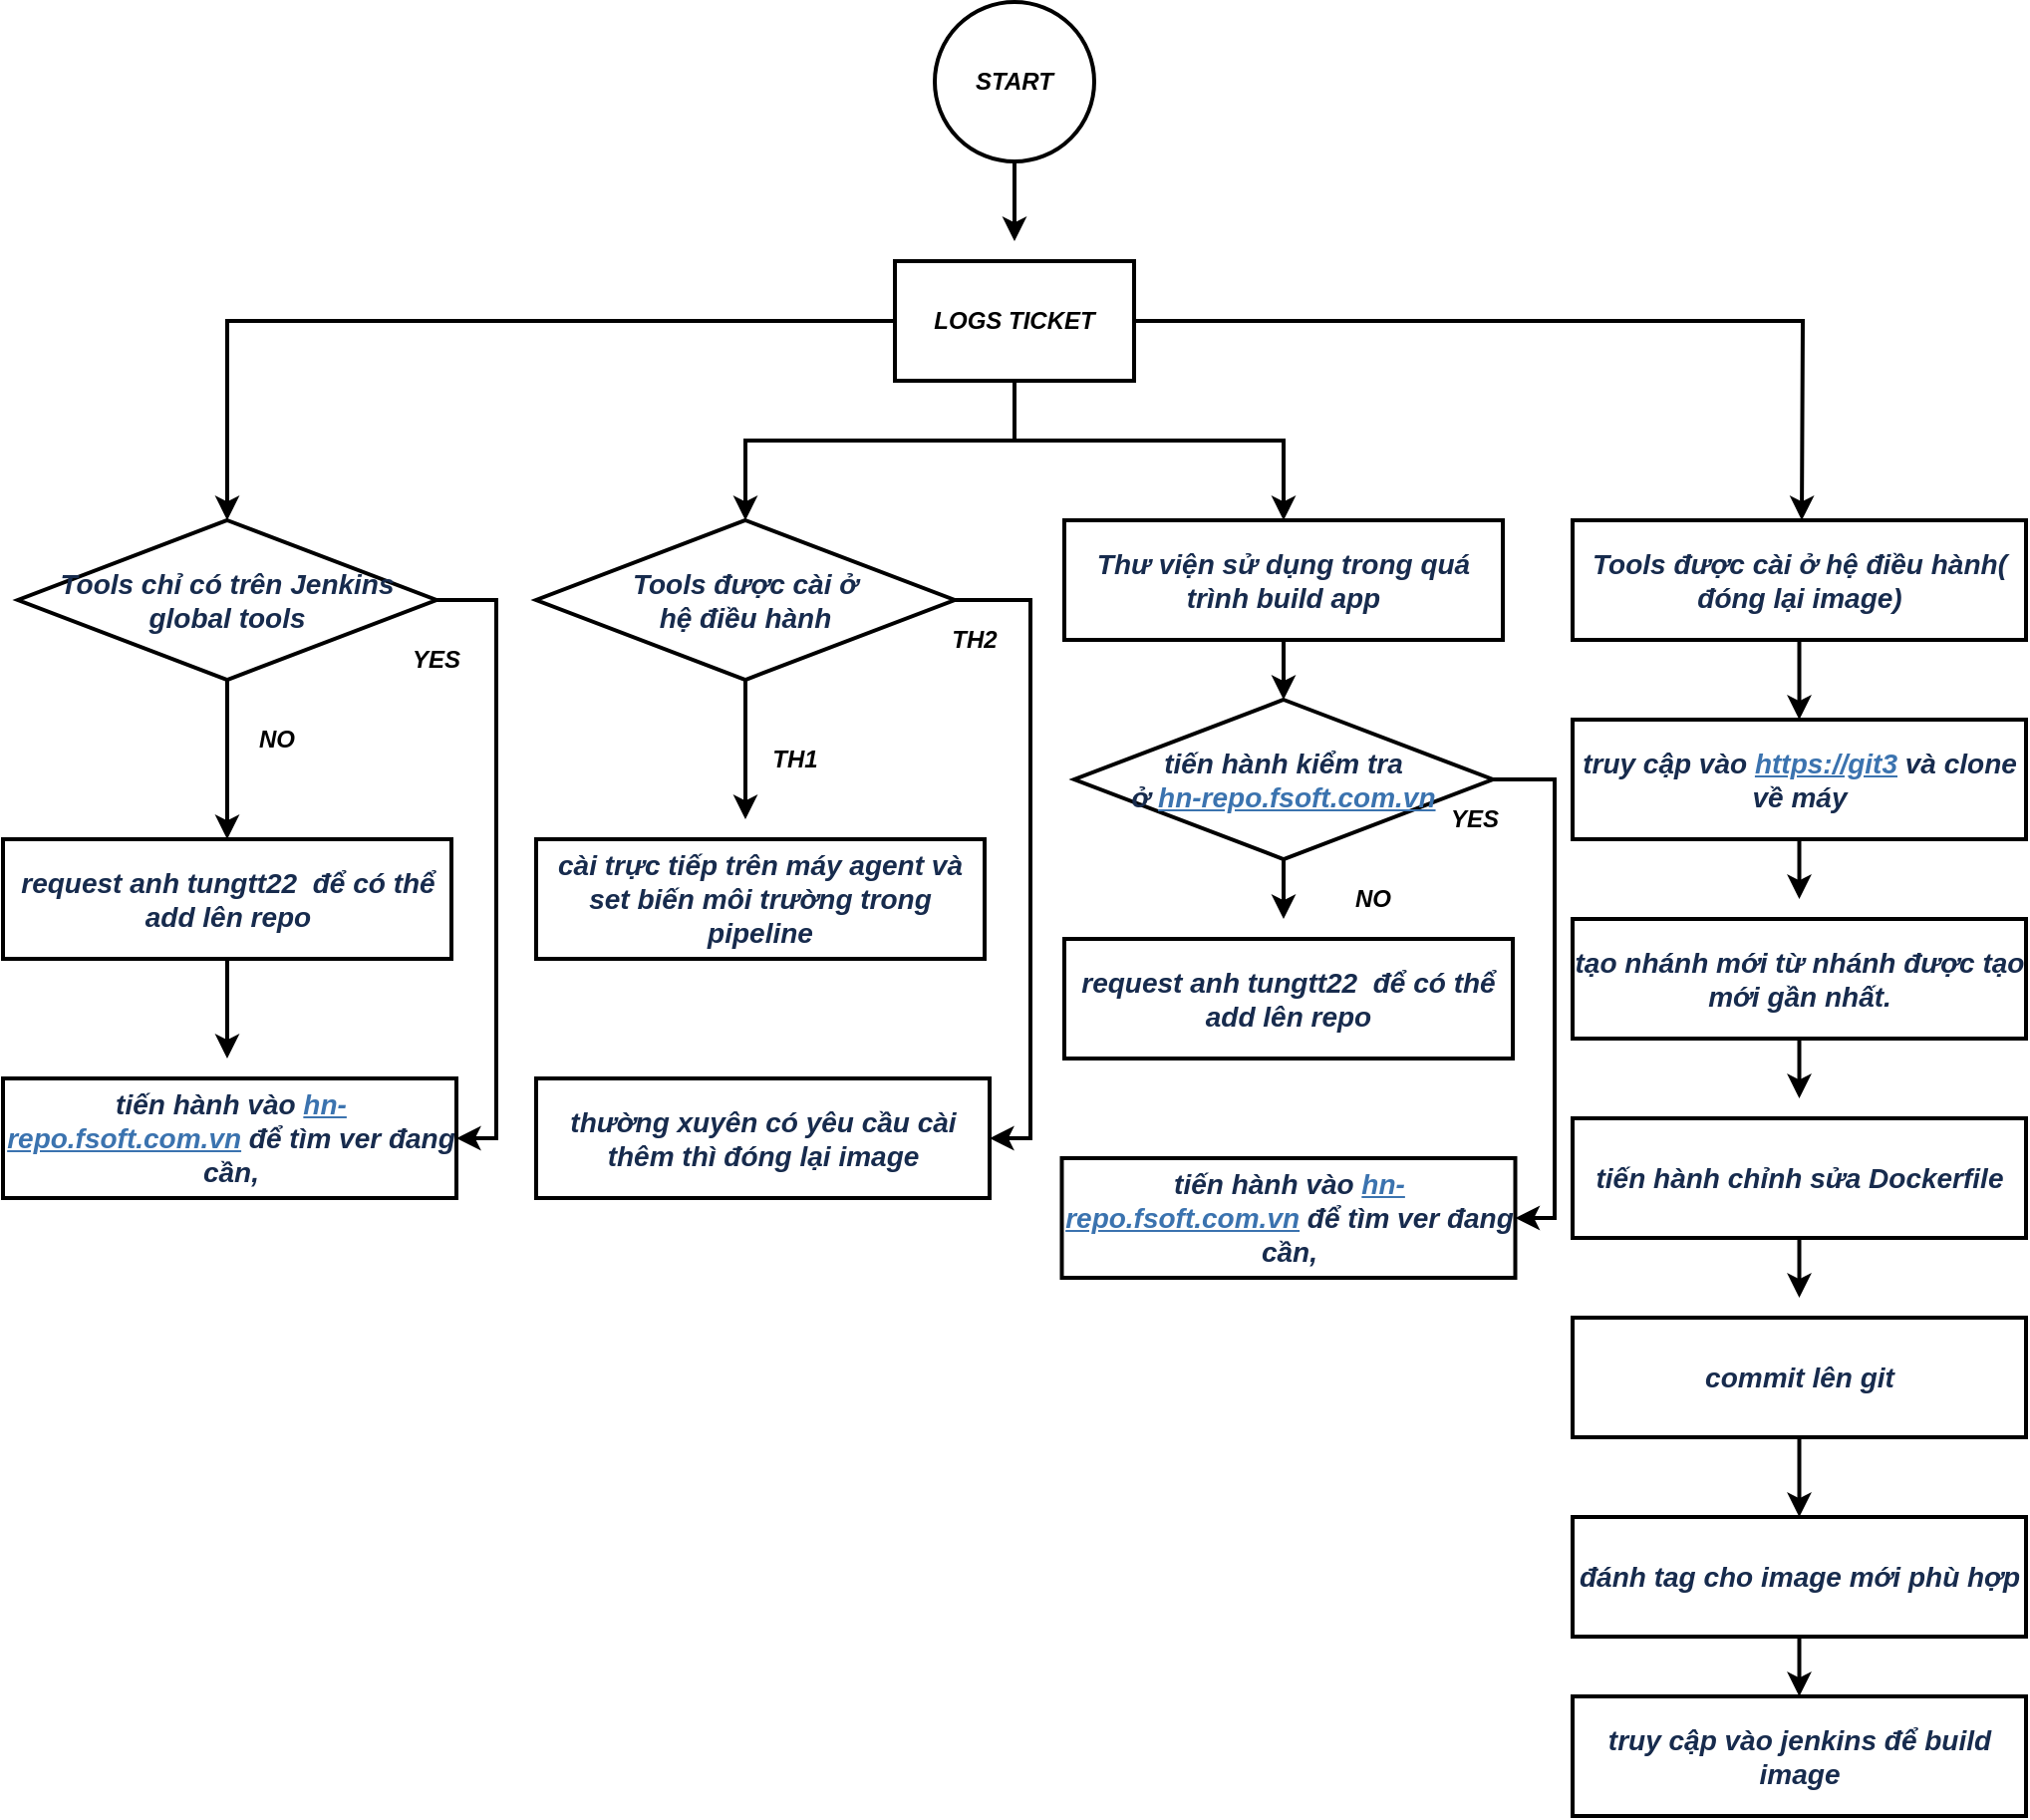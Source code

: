 <mxfile version="14.9.8" type="github">
  <diagram id="lUU1369Ov04XNidzJ1nA" name="Page-1">
    <mxGraphModel dx="2028" dy="733" grid="1" gridSize="10" guides="1" tooltips="1" connect="1" arrows="1" fold="1" page="0" pageScale="1" pageWidth="827" pageHeight="1169" math="0" shadow="0">
      <root>
        <mxCell id="0" />
        <mxCell id="1" parent="0" />
        <mxCell id="ZBARFj78i8StIJnQIs7P-3" style="edgeStyle=orthogonalEdgeStyle;rounded=0;orthogonalLoop=1;jettySize=auto;html=1;strokeWidth=2;fontStyle=3;align=center;" parent="1" source="ZBARFj78i8StIJnQIs7P-1" edge="1">
          <mxGeometry relative="1" as="geometry">
            <mxPoint x="70" y="160" as="targetPoint" />
          </mxGeometry>
        </mxCell>
        <mxCell id="ZBARFj78i8StIJnQIs7P-1" value="START" style="ellipse;whiteSpace=wrap;html=1;aspect=fixed;strokeWidth=2;fontStyle=3;align=center;" parent="1" vertex="1">
          <mxGeometry x="30" y="40" width="80" height="80" as="geometry" />
        </mxCell>
        <mxCell id="ZBARFj78i8StIJnQIs7P-8" value="" style="edgeStyle=orthogonalEdgeStyle;rounded=0;orthogonalLoop=1;jettySize=auto;html=1;strokeWidth=2;fontStyle=3;align=center;" parent="1" source="ZBARFj78i8StIJnQIs7P-2" edge="1">
          <mxGeometry relative="1" as="geometry">
            <mxPoint x="205" y="300" as="targetPoint" />
            <Array as="points">
              <mxPoint x="70" y="260" />
              <mxPoint x="205" y="260" />
            </Array>
          </mxGeometry>
        </mxCell>
        <mxCell id="ZBARFj78i8StIJnQIs7P-14" style="edgeStyle=orthogonalEdgeStyle;rounded=0;orthogonalLoop=1;jettySize=auto;html=1;entryX=0.5;entryY=0;entryDx=0;entryDy=0;strokeWidth=2;fontStyle=3;align=center;" parent="1" source="ZBARFj78i8StIJnQIs7P-2" target="ZBARFj78i8StIJnQIs7P-5" edge="1">
          <mxGeometry relative="1" as="geometry">
            <Array as="points">
              <mxPoint x="70" y="260" />
              <mxPoint x="-65" y="260" />
            </Array>
          </mxGeometry>
        </mxCell>
        <mxCell id="ZBARFj78i8StIJnQIs7P-15" style="edgeStyle=orthogonalEdgeStyle;rounded=0;orthogonalLoop=1;jettySize=auto;html=1;strokeWidth=2;fontStyle=3;align=center;" parent="1" source="ZBARFj78i8StIJnQIs7P-2" target="ZBARFj78i8StIJnQIs7P-4" edge="1">
          <mxGeometry relative="1" as="geometry" />
        </mxCell>
        <mxCell id="ZBARFj78i8StIJnQIs7P-16" style="edgeStyle=orthogonalEdgeStyle;rounded=0;orthogonalLoop=1;jettySize=auto;html=1;entryX=0.5;entryY=0;entryDx=0;entryDy=0;strokeWidth=2;fontStyle=3;align=center;" parent="1" source="ZBARFj78i8StIJnQIs7P-2" edge="1">
          <mxGeometry relative="1" as="geometry">
            <mxPoint x="465" y="300" as="targetPoint" />
          </mxGeometry>
        </mxCell>
        <mxCell id="ZBARFj78i8StIJnQIs7P-2" value="LOGS TICKET" style="rounded=0;whiteSpace=wrap;html=1;strokeWidth=2;fontStyle=3;align=center;" parent="1" vertex="1">
          <mxGeometry x="10" y="170" width="120" height="60" as="geometry" />
        </mxCell>
        <mxCell id="ZBARFj78i8StIJnQIs7P-18" style="edgeStyle=orthogonalEdgeStyle;rounded=0;orthogonalLoop=1;jettySize=auto;html=1;entryX=0.5;entryY=0;entryDx=0;entryDy=0;strokeWidth=2;fontStyle=3;align=center;" parent="1" source="ZBARFj78i8StIJnQIs7P-4" target="ZBARFj78i8StIJnQIs7P-17" edge="1">
          <mxGeometry relative="1" as="geometry" />
        </mxCell>
        <mxCell id="ZBARFj78i8StIJnQIs7P-23" style="edgeStyle=orthogonalEdgeStyle;rounded=0;orthogonalLoop=1;jettySize=auto;html=1;entryX=1;entryY=0.5;entryDx=0;entryDy=0;strokeWidth=2;fontStyle=3;align=center;" parent="1" source="ZBARFj78i8StIJnQIs7P-4" target="ZBARFj78i8StIJnQIs7P-21" edge="1">
          <mxGeometry relative="1" as="geometry">
            <Array as="points">
              <mxPoint x="-190" y="340" />
              <mxPoint x="-190" y="610" />
            </Array>
          </mxGeometry>
        </mxCell>
        <mxCell id="ZBARFj78i8StIJnQIs7P-4" value="&lt;span style=&quot;color: rgb(23, 43, 77); font-size: 14px;&quot;&gt;Tools chỉ có trên Jenkins &lt;br&gt;global tools&lt;/span&gt;" style="rhombus;whiteSpace=wrap;html=1;strokeWidth=2;fontStyle=3;align=center;" parent="1" vertex="1">
          <mxGeometry x="-430" y="300" width="210" height="80" as="geometry" />
        </mxCell>
        <mxCell id="ZBARFj78i8StIJnQIs7P-30" style="edgeStyle=orthogonalEdgeStyle;rounded=0;orthogonalLoop=1;jettySize=auto;html=1;strokeWidth=2;fontStyle=3;align=center;" parent="1" source="ZBARFj78i8StIJnQIs7P-5" edge="1">
          <mxGeometry relative="1" as="geometry">
            <mxPoint x="-65" y="450" as="targetPoint" />
          </mxGeometry>
        </mxCell>
        <mxCell id="ZBARFj78i8StIJnQIs7P-31" style="edgeStyle=orthogonalEdgeStyle;rounded=0;orthogonalLoop=1;jettySize=auto;html=1;entryX=1;entryY=0.5;entryDx=0;entryDy=0;strokeWidth=2;fontStyle=3;align=center;" parent="1" source="ZBARFj78i8StIJnQIs7P-5" target="ZBARFj78i8StIJnQIs7P-28" edge="1">
          <mxGeometry relative="1" as="geometry">
            <Array as="points">
              <mxPoint x="78" y="340" />
              <mxPoint x="78" y="610" />
            </Array>
          </mxGeometry>
        </mxCell>
        <mxCell id="ZBARFj78i8StIJnQIs7P-5" value="&lt;span style=&quot;color: rgb(23, 43, 77); font-size: 14px;&quot;&gt;Tools được cài ở &lt;br&gt;hệ điều hành&lt;/span&gt;" style="rhombus;whiteSpace=wrap;html=1;strokeWidth=2;fontStyle=3;align=center;" parent="1" vertex="1">
          <mxGeometry x="-170" y="300" width="210" height="80" as="geometry" />
        </mxCell>
        <mxCell id="ZBARFj78i8StIJnQIs7P-26" style="edgeStyle=orthogonalEdgeStyle;rounded=0;orthogonalLoop=1;jettySize=auto;html=1;strokeWidth=2;fontStyle=3;align=center;" parent="1" source="ZBARFj78i8StIJnQIs7P-17" edge="1">
          <mxGeometry relative="1" as="geometry">
            <mxPoint x="-325" y="570" as="targetPoint" />
          </mxGeometry>
        </mxCell>
        <mxCell id="ZBARFj78i8StIJnQIs7P-17" value="&lt;span style=&quot;color: rgb(23, 43, 77); font-size: 14px;&quot;&gt;request anh tungtt22&amp;nbsp; để có thể add lên repo&lt;/span&gt;" style="rounded=0;whiteSpace=wrap;html=1;strokeWidth=2;fontStyle=3;align=center;" parent="1" vertex="1">
          <mxGeometry x="-437.5" y="460" width="225" height="60" as="geometry" />
        </mxCell>
        <mxCell id="ZBARFj78i8StIJnQIs7P-19" value="NO" style="text;html=1;strokeColor=none;fillColor=none;align=center;verticalAlign=middle;whiteSpace=wrap;rounded=0;strokeWidth=2;fontStyle=3" parent="1" vertex="1">
          <mxGeometry x="-320" y="400" width="40" height="20" as="geometry" />
        </mxCell>
        <mxCell id="ZBARFj78i8StIJnQIs7P-21" value="&lt;span style=&quot;color: rgb(23, 43, 77); font-size: 14px;&quot;&gt;tiến hành vào&amp;nbsp;&lt;/span&gt;&lt;a class=&quot;external-link&quot; href=&quot;http://hn-repo.fsoft.com.vn/&quot; style=&quot;color: rgb(59, 115, 175); font-size: 14px;&quot;&gt;hn-repo.fsoft.com.vn&lt;/a&gt;&lt;span style=&quot;color: rgb(23, 43, 77); font-size: 14px;&quot;&gt;&amp;nbsp;để tìm ver đang cần,&lt;/span&gt;" style="rounded=0;whiteSpace=wrap;html=1;strokeWidth=2;fontStyle=3;align=center;" parent="1" vertex="1">
          <mxGeometry x="-437.5" y="580" width="227.5" height="60" as="geometry" />
        </mxCell>
        <mxCell id="ZBARFj78i8StIJnQIs7P-24" value="YES" style="text;html=1;strokeColor=none;fillColor=none;align=center;verticalAlign=middle;whiteSpace=wrap;rounded=0;strokeWidth=2;fontStyle=3" parent="1" vertex="1">
          <mxGeometry x="-240" y="360" width="40" height="20" as="geometry" />
        </mxCell>
        <mxCell id="ZBARFj78i8StIJnQIs7P-27" value="&lt;span style=&quot;color: rgb(23, 43, 77); font-size: 14px;&quot;&gt;cài trực tiếp trên máy agent và set biến môi trường trong pipeline&lt;/span&gt;" style="rounded=0;whiteSpace=wrap;html=1;strokeWidth=2;fontStyle=3;align=center;" parent="1" vertex="1">
          <mxGeometry x="-170" y="460" width="225" height="60" as="geometry" />
        </mxCell>
        <mxCell id="ZBARFj78i8StIJnQIs7P-28" value="&lt;span style=&quot;color: rgb(23, 43, 77); font-size: 14px;&quot;&gt;thường xuyên có yêu cầu cài thêm thì đóng lại image&lt;/span&gt;" style="rounded=0;whiteSpace=wrap;html=1;strokeWidth=2;fontStyle=3;align=center;" parent="1" vertex="1">
          <mxGeometry x="-170" y="580" width="227.5" height="60" as="geometry" />
        </mxCell>
        <mxCell id="ZBARFj78i8StIJnQIs7P-32" value="TH1" style="text;html=1;strokeColor=none;fillColor=none;align=center;verticalAlign=middle;whiteSpace=wrap;rounded=0;strokeWidth=2;fontStyle=3" parent="1" vertex="1">
          <mxGeometry x="-60" y="410" width="40" height="20" as="geometry" />
        </mxCell>
        <mxCell id="ZBARFj78i8StIJnQIs7P-33" value="TH2" style="text;html=1;strokeColor=none;fillColor=none;align=center;verticalAlign=middle;whiteSpace=wrap;rounded=0;strokeWidth=2;fontStyle=3" parent="1" vertex="1">
          <mxGeometry x="30" y="350" width="40" height="20" as="geometry" />
        </mxCell>
        <mxCell id="ZBARFj78i8StIJnQIs7P-43" style="edgeStyle=orthogonalEdgeStyle;rounded=0;orthogonalLoop=1;jettySize=auto;html=1;entryX=1;entryY=0.5;entryDx=0;entryDy=0;strokeWidth=2;fontStyle=3;align=center;" parent="1" source="ZBARFj78i8StIJnQIs7P-36" target="ZBARFj78i8StIJnQIs7P-40" edge="1">
          <mxGeometry relative="1" as="geometry">
            <Array as="points">
              <mxPoint x="341" y="430" />
              <mxPoint x="341" y="650" />
            </Array>
          </mxGeometry>
        </mxCell>
        <mxCell id="ZBARFj78i8StIJnQIs7P-45" style="edgeStyle=orthogonalEdgeStyle;rounded=0;orthogonalLoop=1;jettySize=auto;html=1;strokeWidth=2;fontStyle=3;align=center;" parent="1" source="ZBARFj78i8StIJnQIs7P-36" edge="1">
          <mxGeometry relative="1" as="geometry">
            <mxPoint x="205" y="500" as="targetPoint" />
          </mxGeometry>
        </mxCell>
        <mxCell id="ZBARFj78i8StIJnQIs7P-36" value="&lt;span style=&quot;color: rgb(23, 43, 77); font-size: 14px;&quot;&gt;tiến hành kiểm tra &lt;br&gt;ở&amp;nbsp;&lt;/span&gt;&lt;a class=&quot;external-link&quot; href=&quot;http://hn-repo.fsoft.com.vn/&quot; style=&quot;color: rgb(59, 115, 175); font-size: 14px;&quot;&gt;hn-repo.fsoft.com.vn&lt;/a&gt;" style="rhombus;whiteSpace=wrap;html=1;strokeWidth=2;fontStyle=3;align=center;" parent="1" vertex="1">
          <mxGeometry x="100" y="390" width="210" height="80" as="geometry" />
        </mxCell>
        <mxCell id="ZBARFj78i8StIJnQIs7P-38" value="" style="edgeStyle=orthogonalEdgeStyle;rounded=0;orthogonalLoop=1;jettySize=auto;html=1;strokeWidth=2;fontStyle=3;align=center;" parent="1" source="ZBARFj78i8StIJnQIs7P-37" target="ZBARFj78i8StIJnQIs7P-36" edge="1">
          <mxGeometry relative="1" as="geometry" />
        </mxCell>
        <mxCell id="ZBARFj78i8StIJnQIs7P-37" value="&lt;span style=&quot;color: rgb(23, 43, 77); font-size: 14px;&quot;&gt;Thư viện sử dụng trong quá trình build app&lt;/span&gt;" style="rounded=0;whiteSpace=wrap;html=1;strokeWidth=2;fontStyle=3;align=center;" parent="1" vertex="1">
          <mxGeometry x="95" y="300" width="220" height="60" as="geometry" />
        </mxCell>
        <mxCell id="ZBARFj78i8StIJnQIs7P-39" value="&lt;span style=&quot;color: rgb(23, 43, 77); font-size: 14px;&quot;&gt;request anh tungtt22&amp;nbsp; để có thể add lên repo&lt;/span&gt;" style="rounded=0;whiteSpace=wrap;html=1;strokeWidth=2;fontStyle=3;align=center;" parent="1" vertex="1">
          <mxGeometry x="95" y="510" width="225" height="60" as="geometry" />
        </mxCell>
        <mxCell id="ZBARFj78i8StIJnQIs7P-40" value="&lt;span style=&quot;color: rgb(23, 43, 77); font-size: 14px;&quot;&gt;tiến hành vào&amp;nbsp;&lt;/span&gt;&lt;a class=&quot;external-link&quot; href=&quot;http://hn-repo.fsoft.com.vn/&quot; style=&quot;color: rgb(59, 115, 175); font-size: 14px;&quot;&gt;hn-repo.fsoft.com.vn&lt;/a&gt;&lt;span style=&quot;color: rgb(23, 43, 77); font-size: 14px;&quot;&gt;&amp;nbsp;để tìm ver đang cần,&lt;/span&gt;" style="rounded=0;whiteSpace=wrap;html=1;strokeWidth=2;fontStyle=3;align=center;" parent="1" vertex="1">
          <mxGeometry x="93.75" y="620" width="227.5" height="60" as="geometry" />
        </mxCell>
        <mxCell id="ZBARFj78i8StIJnQIs7P-41" value="NO" style="text;html=1;strokeColor=none;fillColor=none;align=center;verticalAlign=middle;whiteSpace=wrap;rounded=0;strokeWidth=2;fontStyle=3" parent="1" vertex="1">
          <mxGeometry x="230" y="480" width="40" height="20" as="geometry" />
        </mxCell>
        <mxCell id="ZBARFj78i8StIJnQIs7P-42" value="YES" style="text;html=1;strokeColor=none;fillColor=none;align=center;verticalAlign=middle;whiteSpace=wrap;rounded=0;strokeWidth=2;fontStyle=3" parent="1" vertex="1">
          <mxGeometry x="281.25" y="440" width="40" height="20" as="geometry" />
        </mxCell>
        <mxCell id="ZBARFj78i8StIJnQIs7P-49" style="edgeStyle=orthogonalEdgeStyle;rounded=0;orthogonalLoop=1;jettySize=auto;html=1;entryX=0.5;entryY=0;entryDx=0;entryDy=0;strokeWidth=2;fontStyle=3;align=center;" parent="1" source="ZBARFj78i8StIJnQIs7P-47" target="ZBARFj78i8StIJnQIs7P-48" edge="1">
          <mxGeometry relative="1" as="geometry" />
        </mxCell>
        <mxCell id="ZBARFj78i8StIJnQIs7P-47" value="&lt;span style=&quot;color: rgb(23, 43, 77); font-size: 14px;&quot;&gt;Tools được cài ở hệ điều hành( đóng lại image)&lt;/span&gt;" style="rounded=0;whiteSpace=wrap;html=1;strokeWidth=2;fontStyle=3;align=center;" parent="1" vertex="1">
          <mxGeometry x="350" y="300" width="227.5" height="60" as="geometry" />
        </mxCell>
        <mxCell id="ZBARFj78i8StIJnQIs7P-55" style="edgeStyle=orthogonalEdgeStyle;rounded=0;orthogonalLoop=1;jettySize=auto;html=1;strokeWidth=2;fontStyle=3;align=center;" parent="1" source="ZBARFj78i8StIJnQIs7P-48" edge="1">
          <mxGeometry relative="1" as="geometry">
            <mxPoint x="463.75" y="490" as="targetPoint" />
          </mxGeometry>
        </mxCell>
        <mxCell id="ZBARFj78i8StIJnQIs7P-48" value="&lt;span style=&quot;color: rgb(23, 43, 77); font-size: 14px;&quot;&gt;truy cập vào&amp;nbsp;&lt;/span&gt;&lt;a class=&quot;external-link&quot; href=&quot;https://git3.fsoft.com.vn/GROUP/DevOps/SDS/aapk-images.git&quot; style=&quot;color: rgb(59, 115, 175); font-size: 14px;&quot;&gt;https://git3&lt;/a&gt;&lt;span style=&quot;color: rgb(23, 43, 77); font-size: 14px;&quot;&gt;&amp;nbsp;và clone về máy&lt;/span&gt;" style="rounded=0;whiteSpace=wrap;html=1;strokeWidth=2;fontStyle=3;align=center;" parent="1" vertex="1">
          <mxGeometry x="350" y="400" width="227.5" height="60" as="geometry" />
        </mxCell>
        <mxCell id="ZBARFj78i8StIJnQIs7P-56" style="edgeStyle=orthogonalEdgeStyle;rounded=0;orthogonalLoop=1;jettySize=auto;html=1;strokeWidth=2;fontStyle=3;align=center;" parent="1" source="ZBARFj78i8StIJnQIs7P-50" edge="1">
          <mxGeometry relative="1" as="geometry">
            <mxPoint x="463.75" y="590" as="targetPoint" />
          </mxGeometry>
        </mxCell>
        <mxCell id="ZBARFj78i8StIJnQIs7P-50" value="&lt;span style=&quot;color: rgb(23, 43, 77); font-size: 14px;&quot;&gt;tạo nhánh mới từ nhánh được tạo mới gần nhất.&lt;/span&gt;" style="rounded=0;whiteSpace=wrap;html=1;strokeWidth=2;fontStyle=3;align=center;" parent="1" vertex="1">
          <mxGeometry x="350" y="500" width="227.5" height="60" as="geometry" />
        </mxCell>
        <mxCell id="ZBARFj78i8StIJnQIs7P-57" style="edgeStyle=orthogonalEdgeStyle;rounded=0;orthogonalLoop=1;jettySize=auto;html=1;strokeWidth=2;fontStyle=3;align=center;" parent="1" source="ZBARFj78i8StIJnQIs7P-51" edge="1">
          <mxGeometry relative="1" as="geometry">
            <mxPoint x="463.75" y="690" as="targetPoint" />
          </mxGeometry>
        </mxCell>
        <mxCell id="ZBARFj78i8StIJnQIs7P-51" value="&lt;span style=&quot;color: rgb(23, 43, 77); font-size: 14px;&quot;&gt;tiến hành chỉnh sửa Dockerfile&lt;/span&gt;" style="rounded=0;whiteSpace=wrap;html=1;strokeWidth=2;fontStyle=3;align=center;" parent="1" vertex="1">
          <mxGeometry x="350" y="600" width="227.5" height="60" as="geometry" />
        </mxCell>
        <mxCell id="ZBARFj78i8StIJnQIs7P-58" style="edgeStyle=orthogonalEdgeStyle;rounded=0;orthogonalLoop=1;jettySize=auto;html=1;entryX=0.5;entryY=0;entryDx=0;entryDy=0;strokeWidth=2;fontStyle=3;align=center;" parent="1" source="ZBARFj78i8StIJnQIs7P-52" target="ZBARFj78i8StIJnQIs7P-53" edge="1">
          <mxGeometry relative="1" as="geometry" />
        </mxCell>
        <mxCell id="ZBARFj78i8StIJnQIs7P-52" value="&lt;span style=&quot;color: rgb(23, 43, 77); font-size: 14px;&quot;&gt;commit lên git&lt;/span&gt;" style="rounded=0;whiteSpace=wrap;html=1;strokeWidth=2;fontStyle=3;align=center;" parent="1" vertex="1">
          <mxGeometry x="350" y="700" width="227.5" height="60" as="geometry" />
        </mxCell>
        <mxCell id="ZBARFj78i8StIJnQIs7P-59" style="edgeStyle=orthogonalEdgeStyle;rounded=0;orthogonalLoop=1;jettySize=auto;html=1;strokeWidth=2;fontStyle=3;align=center;" parent="1" source="ZBARFj78i8StIJnQIs7P-53" edge="1">
          <mxGeometry relative="1" as="geometry">
            <mxPoint x="463.75" y="890" as="targetPoint" />
          </mxGeometry>
        </mxCell>
        <mxCell id="ZBARFj78i8StIJnQIs7P-53" value="&lt;span style=&quot;color: rgb(23, 43, 77); font-size: 14px;&quot;&gt;đánh tag cho image mới phù hợp&lt;/span&gt;" style="rounded=0;whiteSpace=wrap;html=1;strokeWidth=2;fontStyle=3;align=center;" parent="1" vertex="1">
          <mxGeometry x="350" y="800" width="227.5" height="60" as="geometry" />
        </mxCell>
        <mxCell id="nSy62GyO9gWNCPlblTP4-1" value="&lt;font color=&quot;#172b4d&quot;&gt;&lt;span style=&quot;font-size: 14px&quot;&gt;truy cập vào jenkins để build image&lt;/span&gt;&lt;/font&gt;" style="rounded=0;whiteSpace=wrap;html=1;strokeWidth=2;fontStyle=3;align=center;" vertex="1" parent="1">
          <mxGeometry x="350" y="890" width="227.5" height="60" as="geometry" />
        </mxCell>
      </root>
    </mxGraphModel>
  </diagram>
</mxfile>
